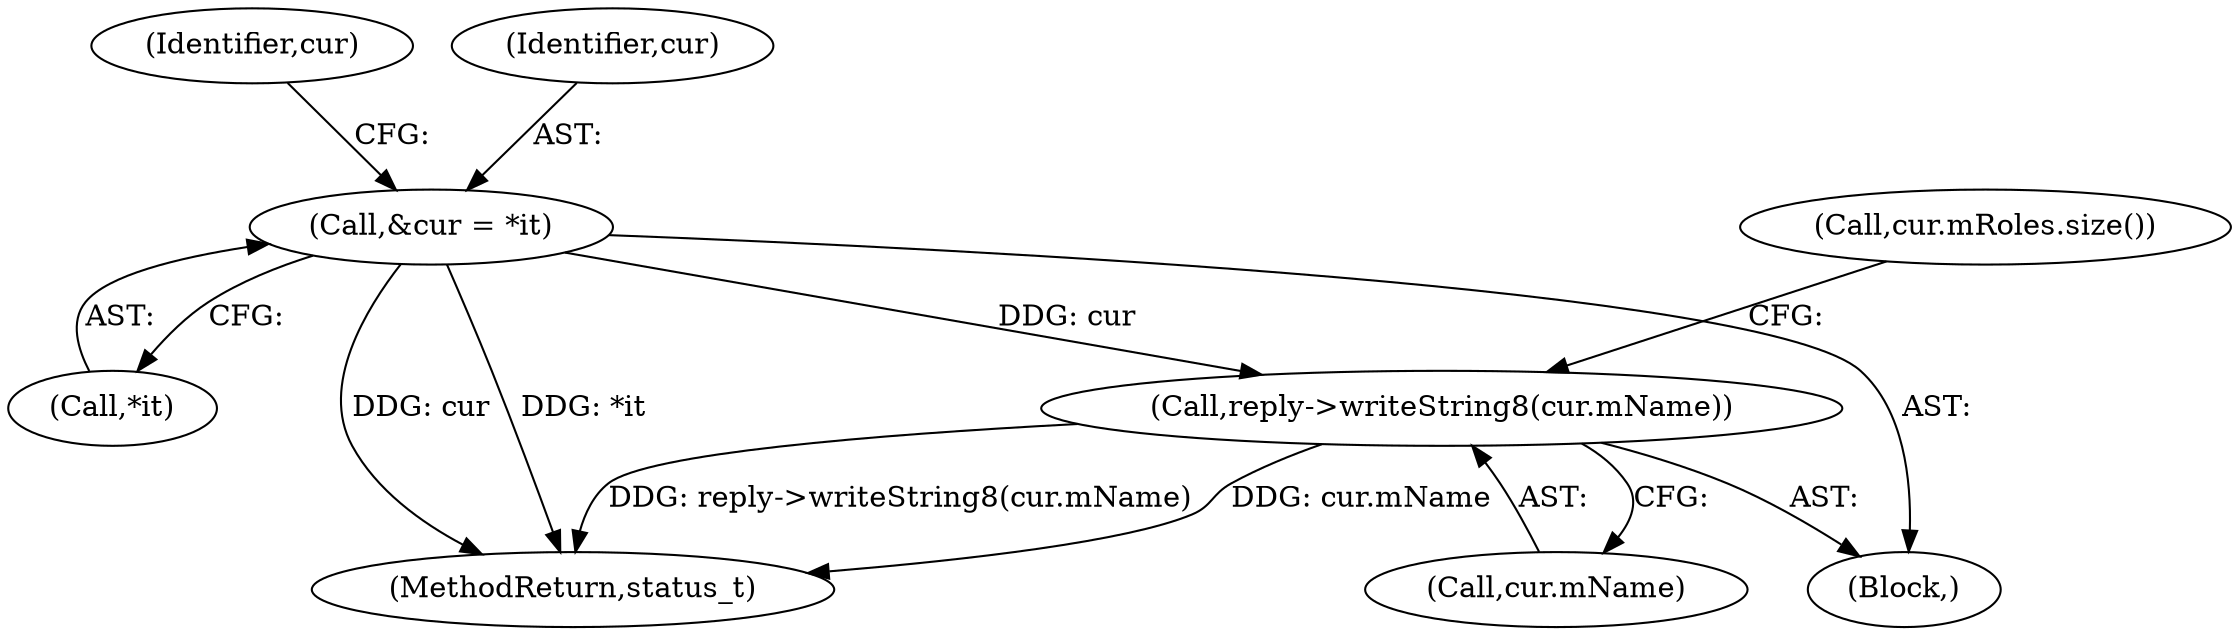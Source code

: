 digraph "0_Android_1171e7c047bf79e7c93342bb6a812c9edd86aa84@API" {
"1000162" [label="(Call,reply->writeString8(cur.mName))"];
"1000158" [label="(Call,&cur = *it)"];
"1000158" [label="(Call,&cur = *it)"];
"1000164" [label="(Identifier,cur)"];
"1000163" [label="(Call,cur.mName)"];
"1000156" [label="(Block,)"];
"1000160" [label="(Call,*it)"];
"1000167" [label="(Call,cur.mRoles.size())"];
"1001075" [label="(MethodReturn,status_t)"];
"1000159" [label="(Identifier,cur)"];
"1000162" [label="(Call,reply->writeString8(cur.mName))"];
"1000162" -> "1000156"  [label="AST: "];
"1000162" -> "1000163"  [label="CFG: "];
"1000163" -> "1000162"  [label="AST: "];
"1000167" -> "1000162"  [label="CFG: "];
"1000162" -> "1001075"  [label="DDG: reply->writeString8(cur.mName)"];
"1000162" -> "1001075"  [label="DDG: cur.mName"];
"1000158" -> "1000162"  [label="DDG: cur"];
"1000158" -> "1000156"  [label="AST: "];
"1000158" -> "1000160"  [label="CFG: "];
"1000159" -> "1000158"  [label="AST: "];
"1000160" -> "1000158"  [label="AST: "];
"1000164" -> "1000158"  [label="CFG: "];
"1000158" -> "1001075"  [label="DDG: cur"];
"1000158" -> "1001075"  [label="DDG: *it"];
}
